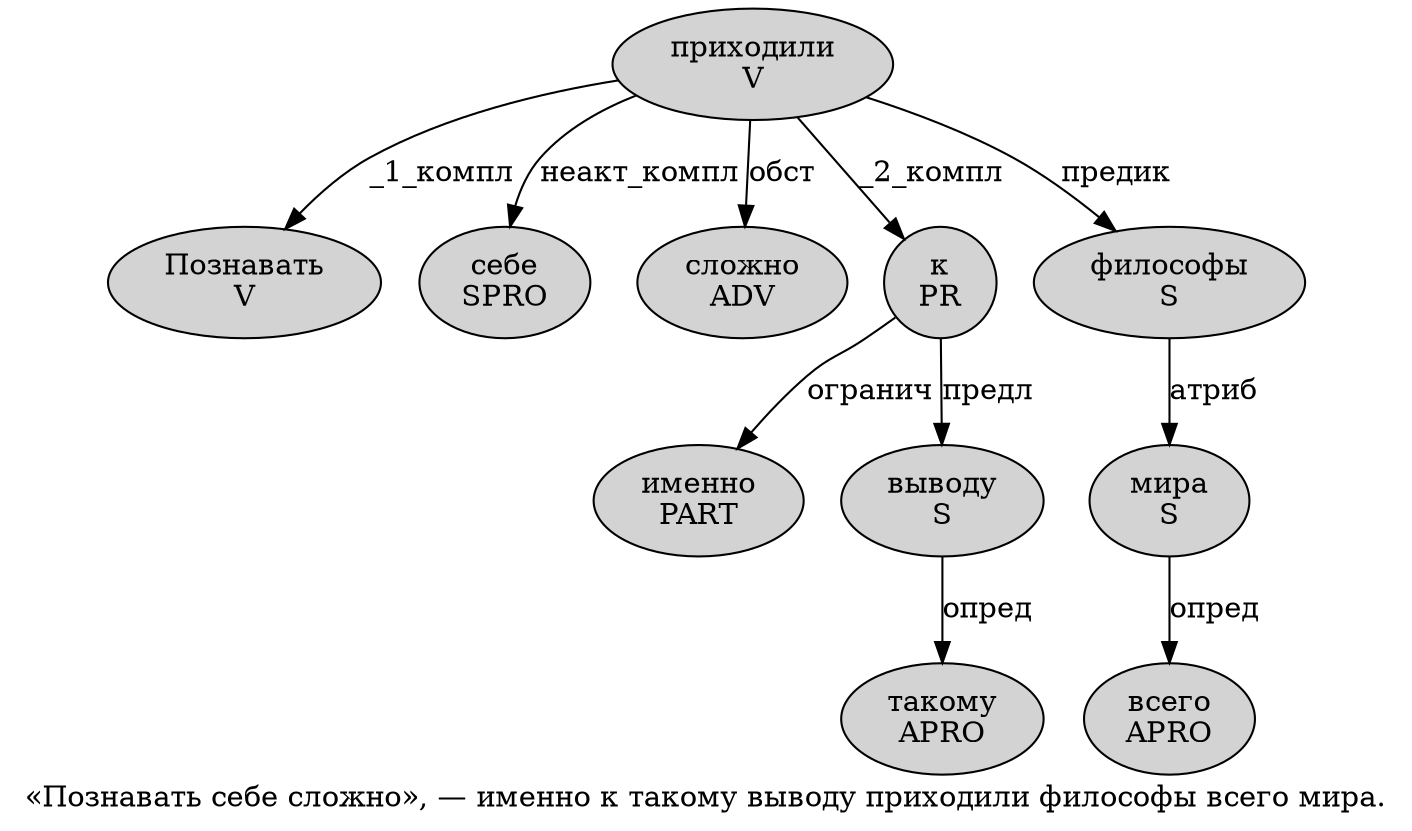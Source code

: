 digraph SENTENCE_2105 {
	graph [label="«Познавать себе сложно», — именно к такому выводу приходили философы всего мира."]
	node [style=filled]
		1 [label="Познавать
V" color="" fillcolor=lightgray penwidth=1 shape=ellipse]
		2 [label="себе
SPRO" color="" fillcolor=lightgray penwidth=1 shape=ellipse]
		3 [label="сложно
ADV" color="" fillcolor=lightgray penwidth=1 shape=ellipse]
		7 [label="именно
PART" color="" fillcolor=lightgray penwidth=1 shape=ellipse]
		8 [label="к
PR" color="" fillcolor=lightgray penwidth=1 shape=ellipse]
		9 [label="такому
APRO" color="" fillcolor=lightgray penwidth=1 shape=ellipse]
		10 [label="выводу
S" color="" fillcolor=lightgray penwidth=1 shape=ellipse]
		11 [label="приходили
V" color="" fillcolor=lightgray penwidth=1 shape=ellipse]
		12 [label="философы
S" color="" fillcolor=lightgray penwidth=1 shape=ellipse]
		13 [label="всего
APRO" color="" fillcolor=lightgray penwidth=1 shape=ellipse]
		14 [label="мира
S" color="" fillcolor=lightgray penwidth=1 shape=ellipse]
			10 -> 9 [label="опред"]
			12 -> 14 [label="атриб"]
			11 -> 1 [label="_1_компл"]
			11 -> 2 [label="неакт_компл"]
			11 -> 3 [label="обст"]
			11 -> 8 [label="_2_компл"]
			11 -> 12 [label="предик"]
			8 -> 7 [label="огранич"]
			8 -> 10 [label="предл"]
			14 -> 13 [label="опред"]
}